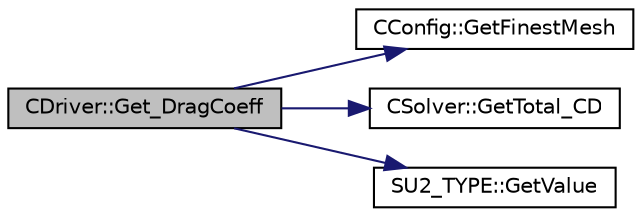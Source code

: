 digraph "CDriver::Get_DragCoeff"
{
  edge [fontname="Helvetica",fontsize="10",labelfontname="Helvetica",labelfontsize="10"];
  node [fontname="Helvetica",fontsize="10",shape=record];
  rankdir="LR";
  Node1369 [label="CDriver::Get_DragCoeff",height=0.2,width=0.4,color="black", fillcolor="grey75", style="filled", fontcolor="black"];
  Node1369 -> Node1370 [color="midnightblue",fontsize="10",style="solid",fontname="Helvetica"];
  Node1370 [label="CConfig::GetFinestMesh",height=0.2,width=0.4,color="black", fillcolor="white", style="filled",URL="$class_c_config.html#af34d9f3a4cd6ac06a8f2862efad97a27",tooltip="Get the index of the finest grid. "];
  Node1369 -> Node1371 [color="midnightblue",fontsize="10",style="solid",fontname="Helvetica"];
  Node1371 [label="CSolver::GetTotal_CD",height=0.2,width=0.4,color="black", fillcolor="white", style="filled",URL="$class_c_solver.html#a2de51adfd0ff0405b84131c77015ffd1",tooltip="A virtual member. "];
  Node1369 -> Node1372 [color="midnightblue",fontsize="10",style="solid",fontname="Helvetica"];
  Node1372 [label="SU2_TYPE::GetValue",height=0.2,width=0.4,color="black", fillcolor="white", style="filled",URL="$namespace_s_u2___t_y_p_e.html#a0ed43473f5a450ce028d088427bf10cb",tooltip="Get the (primitive) value of the datatype (needs to be implemented for each new type). "];
}
